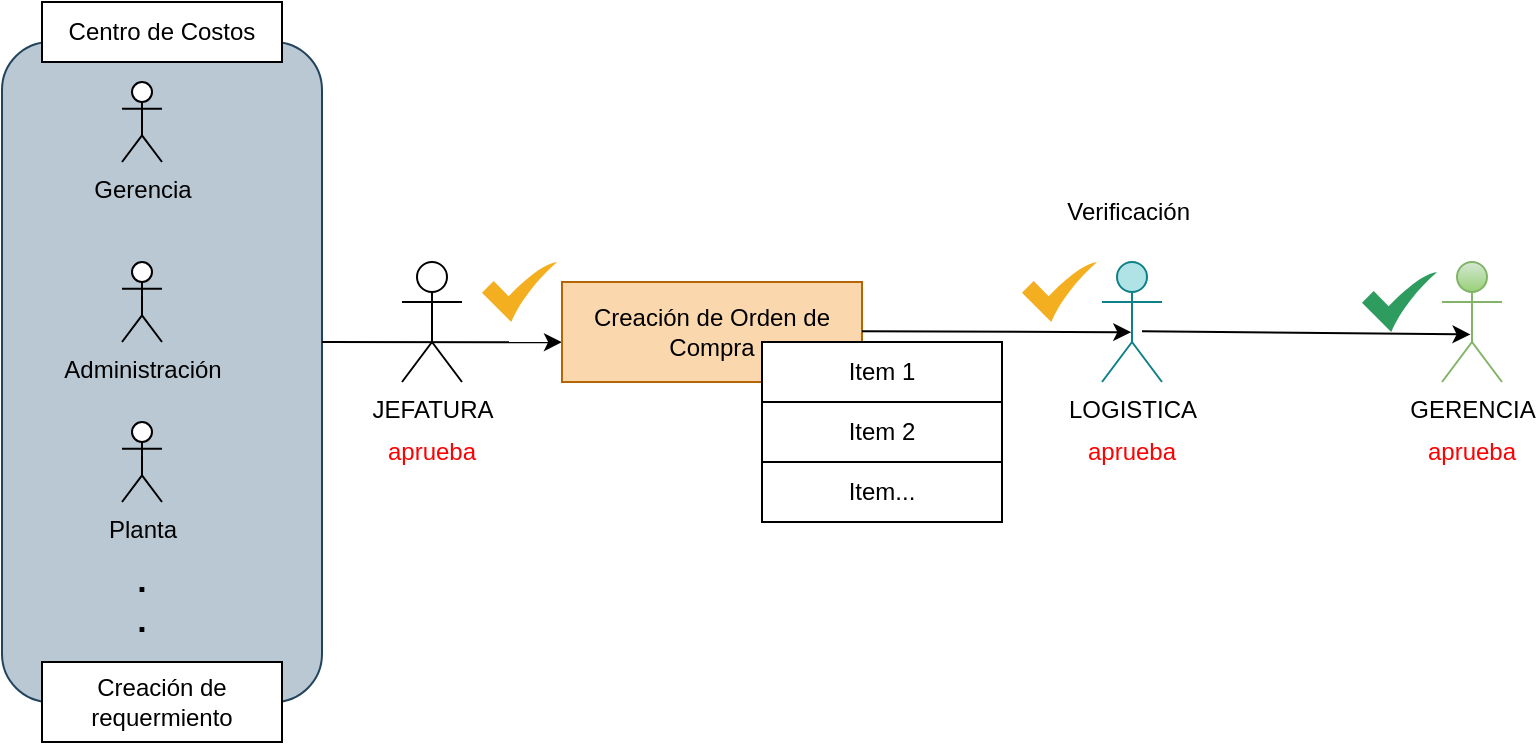 <mxfile version="26.2.14">
  <diagram name="Página-1" id="_v8gCUxJ7W-kHHJNA6k-">
    <mxGraphModel dx="695" dy="416" grid="1" gridSize="10" guides="1" tooltips="1" connect="1" arrows="1" fold="1" page="1" pageScale="1" pageWidth="827" pageHeight="1169" math="0" shadow="0">
      <root>
        <mxCell id="0" />
        <mxCell id="1" parent="0" />
        <mxCell id="a5URKYRH8BtBQwz5Gy2x-1" value="" style="rounded=1;whiteSpace=wrap;html=1;fillColor=#bac8d3;strokeColor=#23445d;" vertex="1" parent="1">
          <mxGeometry x="40" y="110" width="160" height="330" as="geometry" />
        </mxCell>
        <mxCell id="a5URKYRH8BtBQwz5Gy2x-2" value="Centro de Costos" style="rounded=0;whiteSpace=wrap;html=1;" vertex="1" parent="1">
          <mxGeometry x="60" y="90" width="120" height="30" as="geometry" />
        </mxCell>
        <mxCell id="a5URKYRH8BtBQwz5Gy2x-3" value="Gerencia" style="shape=umlActor;verticalLabelPosition=bottom;verticalAlign=top;html=1;outlineConnect=0;" vertex="1" parent="1">
          <mxGeometry x="100" y="130" width="20" height="40" as="geometry" />
        </mxCell>
        <mxCell id="a5URKYRH8BtBQwz5Gy2x-6" value="Administración" style="shape=umlActor;verticalLabelPosition=bottom;verticalAlign=top;html=1;outlineConnect=0;" vertex="1" parent="1">
          <mxGeometry x="100" y="220" width="20" height="40" as="geometry" />
        </mxCell>
        <mxCell id="a5URKYRH8BtBQwz5Gy2x-7" value="Planta" style="shape=umlActor;verticalLabelPosition=bottom;verticalAlign=top;html=1;outlineConnect=0;" vertex="1" parent="1">
          <mxGeometry x="100" y="300" width="20" height="40" as="geometry" />
        </mxCell>
        <mxCell id="a5URKYRH8BtBQwz5Gy2x-10" value=".&lt;div&gt;.&lt;/div&gt;&lt;div&gt;.&lt;/div&gt;" style="text;html=1;align=center;verticalAlign=middle;whiteSpace=wrap;rounded=0;fontStyle=1;fontSize=17;spacing=0;" vertex="1" parent="1">
          <mxGeometry x="95" y="370" width="30" height="60" as="geometry" />
        </mxCell>
        <mxCell id="a5URKYRH8BtBQwz5Gy2x-11" value="Creación de requermiento" style="rounded=0;whiteSpace=wrap;html=1;" vertex="1" parent="1">
          <mxGeometry x="60" y="420" width="120" height="40" as="geometry" />
        </mxCell>
        <mxCell id="a5URKYRH8BtBQwz5Gy2x-13" value="JEFATURA" style="shape=umlActor;verticalLabelPosition=bottom;verticalAlign=top;html=1;outlineConnect=0;" vertex="1" parent="1">
          <mxGeometry x="240" y="220" width="30" height="60" as="geometry" />
        </mxCell>
        <mxCell id="a5URKYRH8BtBQwz5Gy2x-17" value="&lt;font style=&quot;color: rgb(255, 0, 0);&quot;&gt;aprueba&lt;/font&gt;" style="text;html=1;align=center;verticalAlign=middle;whiteSpace=wrap;rounded=0;" vertex="1" parent="1">
          <mxGeometry x="225" y="300" width="60" height="30" as="geometry" />
        </mxCell>
        <mxCell id="a5URKYRH8BtBQwz5Gy2x-20" value="" style="endArrow=classic;html=1;rounded=0;exitX=1;exitY=0.227;exitDx=0;exitDy=0;exitPerimeter=0;" edge="1" parent="1">
          <mxGeometry width="50" height="50" relative="1" as="geometry">
            <mxPoint x="200" y="260" as="sourcePoint" />
            <mxPoint x="320" y="260.09" as="targetPoint" />
          </mxGeometry>
        </mxCell>
        <mxCell id="a5URKYRH8BtBQwz5Gy2x-23" value="Item 2" style="rounded=0;whiteSpace=wrap;html=1;" vertex="1" parent="1">
          <mxGeometry x="420" y="290" width="120" height="30" as="geometry" />
        </mxCell>
        <mxCell id="a5URKYRH8BtBQwz5Gy2x-24" value="Item..." style="rounded=0;whiteSpace=wrap;html=1;" vertex="1" parent="1">
          <mxGeometry x="420" y="320" width="120" height="30" as="geometry" />
        </mxCell>
        <mxCell id="a5URKYRH8BtBQwz5Gy2x-26" value="Creación de Orden de Compra" style="rounded=0;whiteSpace=wrap;html=1;fillColor=#fad7ac;strokeColor=#b46504;" vertex="1" parent="1">
          <mxGeometry x="320" y="230" width="150" height="50" as="geometry" />
        </mxCell>
        <mxCell id="a5URKYRH8BtBQwz5Gy2x-22" value="Item 1" style="rounded=0;whiteSpace=wrap;html=1;" vertex="1" parent="1">
          <mxGeometry x="420" y="260" width="120" height="30" as="geometry" />
        </mxCell>
        <mxCell id="a5URKYRH8BtBQwz5Gy2x-27" value="LOGISTICA" style="shape=umlActor;verticalLabelPosition=bottom;verticalAlign=top;html=1;outlineConnect=0;fillColor=#b0e3e6;strokeColor=#0e8088;" vertex="1" parent="1">
          <mxGeometry x="590" y="220" width="30" height="60" as="geometry" />
        </mxCell>
        <mxCell id="a5URKYRH8BtBQwz5Gy2x-31" value="" style="endArrow=classic;html=1;rounded=0;exitX=1;exitY=0.227;exitDx=0;exitDy=0;exitPerimeter=0;entryX=0.488;entryY=0.585;entryDx=0;entryDy=0;entryPerimeter=0;" edge="1" parent="1" target="a5URKYRH8BtBQwz5Gy2x-27">
          <mxGeometry width="50" height="50" relative="1" as="geometry">
            <mxPoint x="470" y="254.63" as="sourcePoint" />
            <mxPoint x="590" y="254.72" as="targetPoint" />
          </mxGeometry>
        </mxCell>
        <mxCell id="a5URKYRH8BtBQwz5Gy2x-32" value="Verificación&amp;nbsp;" style="text;html=1;align=center;verticalAlign=middle;whiteSpace=wrap;rounded=0;" vertex="1" parent="1">
          <mxGeometry x="575" y="180" width="60" height="30" as="geometry" />
        </mxCell>
        <mxCell id="a5URKYRH8BtBQwz5Gy2x-33" value="&lt;font style=&quot;color: rgb(255, 0, 0);&quot;&gt;aprueba&lt;/font&gt;" style="text;html=1;align=center;verticalAlign=middle;whiteSpace=wrap;rounded=0;" vertex="1" parent="1">
          <mxGeometry x="575" y="300" width="60" height="30" as="geometry" />
        </mxCell>
        <mxCell id="a5URKYRH8BtBQwz5Gy2x-34" value="GERENCIA" style="shape=umlActor;verticalLabelPosition=bottom;verticalAlign=top;html=1;outlineConnect=0;fillColor=#d5e8d4;strokeColor=#82b366;gradientColor=#97d077;" vertex="1" parent="1">
          <mxGeometry x="760" y="220" width="30" height="60" as="geometry" />
        </mxCell>
        <mxCell id="a5URKYRH8BtBQwz5Gy2x-37" value="" style="endArrow=classic;html=1;rounded=0;entryX=0.475;entryY=0.604;entryDx=0;entryDy=0;entryPerimeter=0;" edge="1" parent="1" target="a5URKYRH8BtBQwz5Gy2x-34">
          <mxGeometry width="50" height="50" relative="1" as="geometry">
            <mxPoint x="610" y="254.63" as="sourcePoint" />
            <mxPoint x="750" y="254.63" as="targetPoint" />
          </mxGeometry>
        </mxCell>
        <mxCell id="a5URKYRH8BtBQwz5Gy2x-38" value="&lt;font style=&quot;color: rgb(255, 0, 0);&quot;&gt;aprueba&lt;/font&gt;" style="text;html=1;align=center;verticalAlign=middle;whiteSpace=wrap;rounded=0;" vertex="1" parent="1">
          <mxGeometry x="745" y="300" width="60" height="30" as="geometry" />
        </mxCell>
        <mxCell id="a5URKYRH8BtBQwz5Gy2x-39" value="" style="sketch=0;html=1;aspect=fixed;strokeColor=none;shadow=0;align=center;fillColor=#F4AF20;verticalAlign=top;labelPosition=center;verticalLabelPosition=bottom;shape=mxgraph.gcp2.check" vertex="1" parent="1">
          <mxGeometry x="280" y="220" width="37.5" height="30" as="geometry" />
        </mxCell>
        <mxCell id="a5URKYRH8BtBQwz5Gy2x-40" value="" style="sketch=0;html=1;aspect=fixed;strokeColor=none;shadow=0;align=center;fillColor=#F4AF20;verticalAlign=top;labelPosition=center;verticalLabelPosition=bottom;shape=mxgraph.gcp2.check" vertex="1" parent="1">
          <mxGeometry x="550" y="220" width="37.5" height="30" as="geometry" />
        </mxCell>
        <mxCell id="a5URKYRH8BtBQwz5Gy2x-41" value="" style="sketch=0;html=1;aspect=fixed;strokeColor=none;shadow=0;align=center;fillColor=#2D9C5E;verticalAlign=top;labelPosition=center;verticalLabelPosition=bottom;shape=mxgraph.gcp2.check" vertex="1" parent="1">
          <mxGeometry x="720" y="225" width="37.5" height="30" as="geometry" />
        </mxCell>
      </root>
    </mxGraphModel>
  </diagram>
</mxfile>
